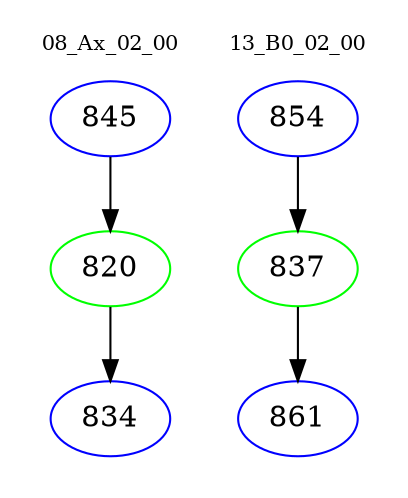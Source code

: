 digraph{
subgraph cluster_0 {
color = white
label = "08_Ax_02_00";
fontsize=10;
T0_845 [label="845", color="blue"]
T0_845 -> T0_820 [color="black"]
T0_820 [label="820", color="green"]
T0_820 -> T0_834 [color="black"]
T0_834 [label="834", color="blue"]
}
subgraph cluster_1 {
color = white
label = "13_B0_02_00";
fontsize=10;
T1_854 [label="854", color="blue"]
T1_854 -> T1_837 [color="black"]
T1_837 [label="837", color="green"]
T1_837 -> T1_861 [color="black"]
T1_861 [label="861", color="blue"]
}
}
